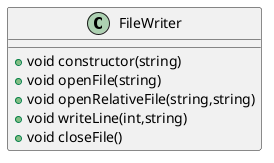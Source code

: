 @startuml
class FileWriter{
   + void constructor(string)
   + void openFile(string)
   + void openRelativeFile(string,string)
   + void writeLine(int,string)
   + void closeFile()
}
@enduml
